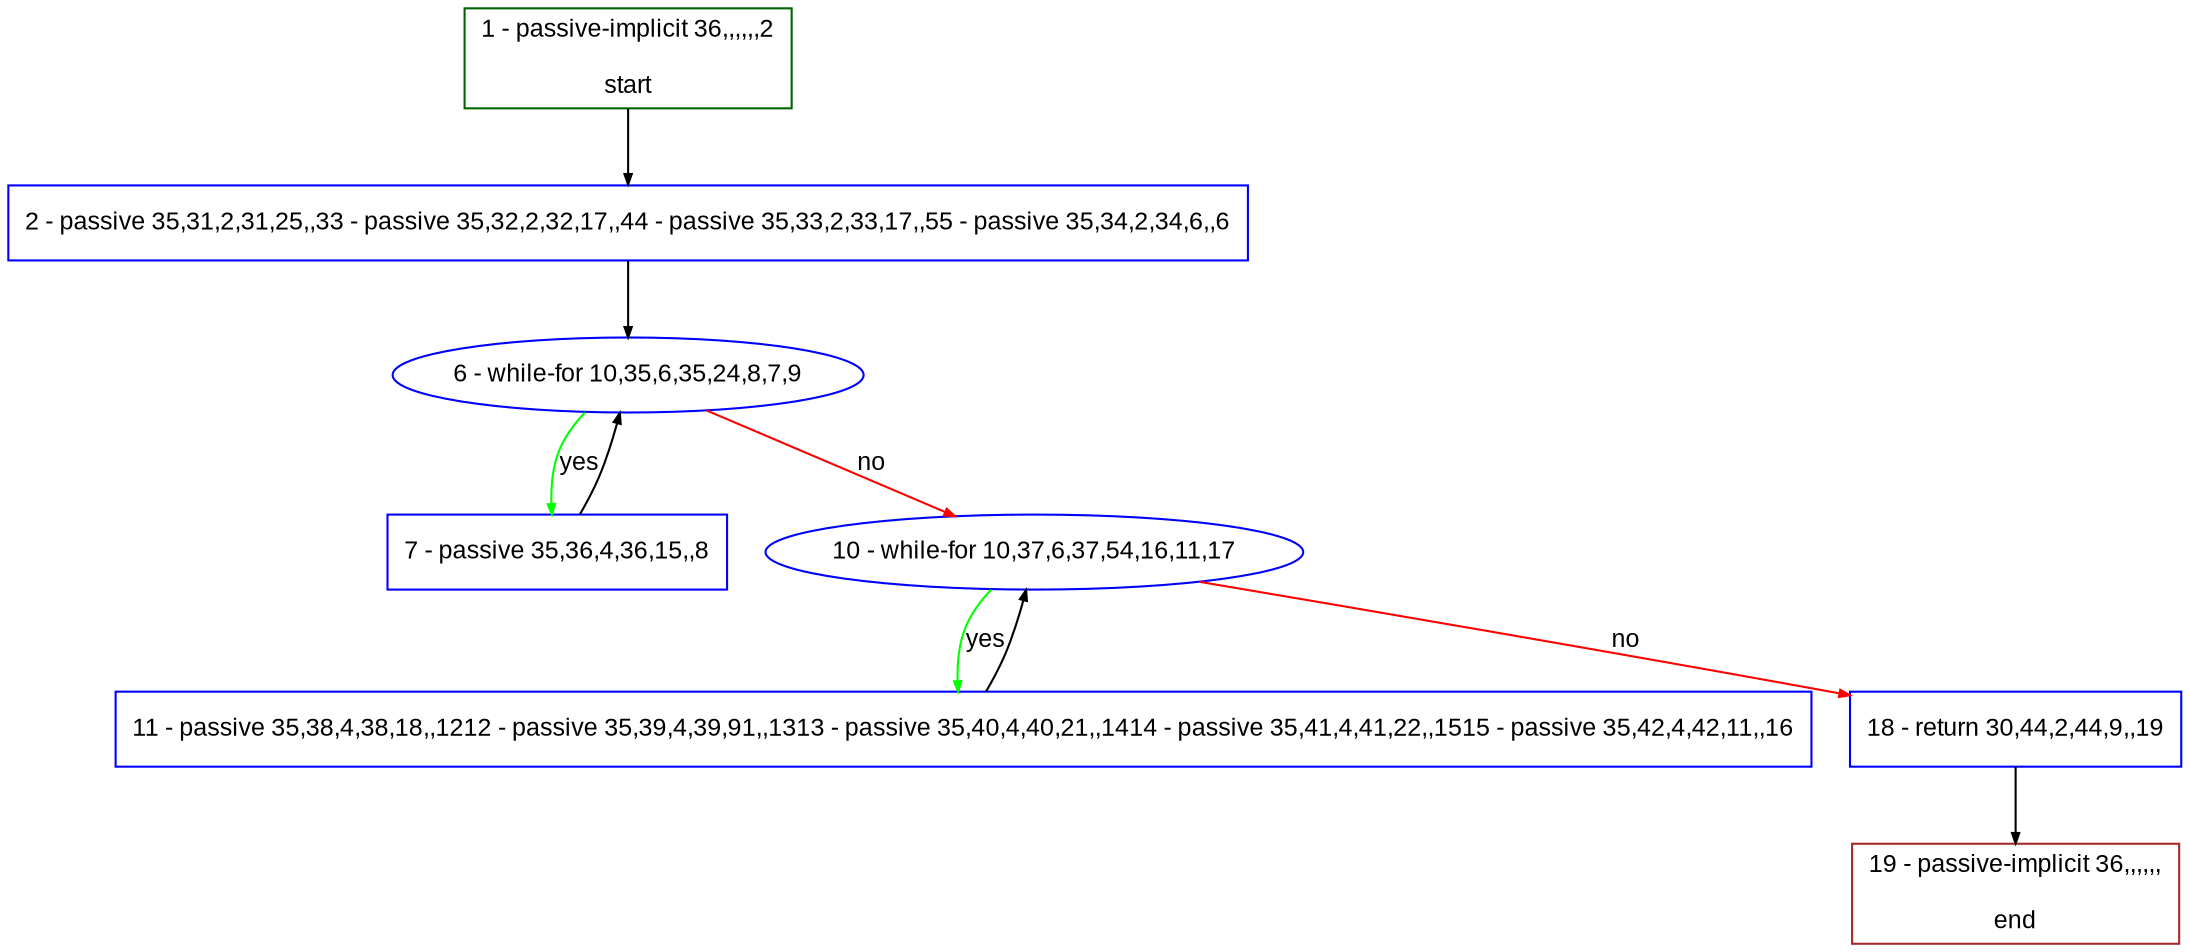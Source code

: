 digraph "" {
  graph [pack="true", label="", fontsize="12", packmode="clust", fontname="Arial", fillcolor="#FFFFCC", bgcolor="white", style="rounded,filled", compound="true"];
  node [node_initialized="no", label="", color="grey", fontsize="12", fillcolor="white", fontname="Arial", style="filled", shape="rectangle", compound="true", fixedsize="false"];
  edge [fontcolor="black", arrowhead="normal", arrowtail="none", arrowsize="0.5", ltail="", label="", color="black", fontsize="12", lhead="", fontname="Arial", dir="forward", compound="true"];
  __N1 [label="2 - passive 35,31,2,31,25,,33 - passive 35,32,2,32,17,,44 - passive 35,33,2,33,17,,55 - passive 35,34,2,34,6,,6", color="#0000ff", fillcolor="#ffffff", style="filled", shape="box"];
  __N2 [label="1 - passive-implicit 36,,,,,,2\n\nstart", color="#006400", fillcolor="#ffffff", style="filled", shape="box"];
  __N3 [label="6 - while-for 10,35,6,35,24,8,7,9", color="#0000ff", fillcolor="#ffffff", style="filled", shape="oval"];
  __N4 [label="7 - passive 35,36,4,36,15,,8", color="#0000ff", fillcolor="#ffffff", style="filled", shape="box"];
  __N5 [label="10 - while-for 10,37,6,37,54,16,11,17", color="#0000ff", fillcolor="#ffffff", style="filled", shape="oval"];
  __N6 [label="11 - passive 35,38,4,38,18,,1212 - passive 35,39,4,39,91,,1313 - passive 35,40,4,40,21,,1414 - passive 35,41,4,41,22,,1515 - passive 35,42,4,42,11,,16", color="#0000ff", fillcolor="#ffffff", style="filled", shape="box"];
  __N7 [label="18 - return 30,44,2,44,9,,19", color="#0000ff", fillcolor="#ffffff", style="filled", shape="box"];
  __N8 [label="19 - passive-implicit 36,,,,,,\n\nend", color="#a52a2a", fillcolor="#ffffff", style="filled", shape="box"];
  __N2 -> __N1 [arrowhead="normal", arrowtail="none", color="#000000", label="", dir="forward"];
  __N1 -> __N3 [arrowhead="normal", arrowtail="none", color="#000000", label="", dir="forward"];
  __N3 -> __N4 [arrowhead="normal", arrowtail="none", color="#00ff00", label="yes", dir="forward"];
  __N4 -> __N3 [arrowhead="normal", arrowtail="none", color="#000000", label="", dir="forward"];
  __N3 -> __N5 [arrowhead="normal", arrowtail="none", color="#ff0000", label="no", dir="forward"];
  __N5 -> __N6 [arrowhead="normal", arrowtail="none", color="#00ff00", label="yes", dir="forward"];
  __N6 -> __N5 [arrowhead="normal", arrowtail="none", color="#000000", label="", dir="forward"];
  __N5 -> __N7 [arrowhead="normal", arrowtail="none", color="#ff0000", label="no", dir="forward"];
  __N7 -> __N8 [arrowhead="normal", arrowtail="none", color="#000000", label="", dir="forward"];
}
